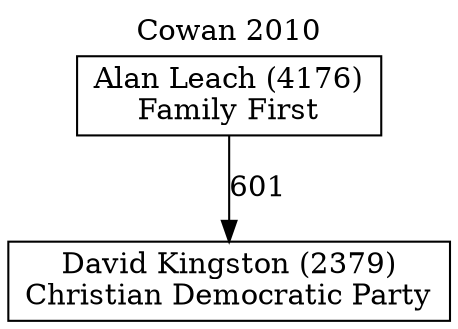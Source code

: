 // House preference flow
digraph "David Kingston (2379)_Cowan_2010" {
	graph [label="Cowan 2010" labelloc=t mclimit=10]
	node [shape=box]
	"David Kingston (2379)" [label="David Kingston (2379)
Christian Democratic Party"]
	"Alan Leach (4176)" [label="Alan Leach (4176)
Family First"]
	"Alan Leach (4176)" -> "David Kingston (2379)" [label=601]
}
